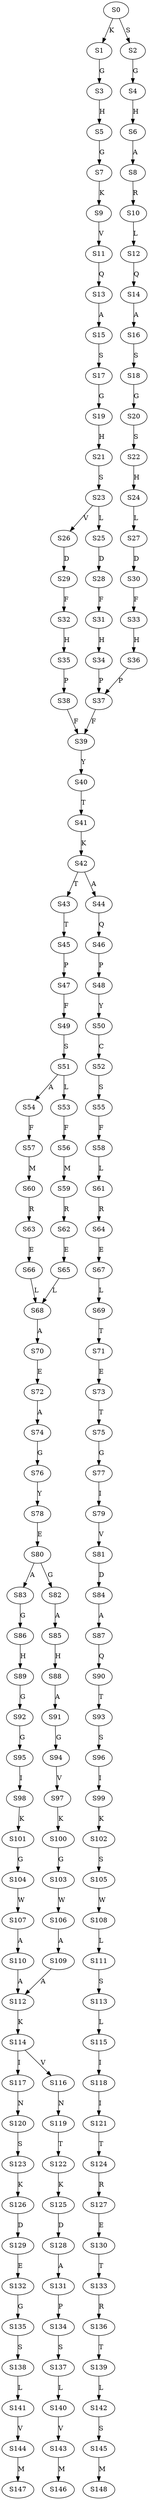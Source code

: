 strict digraph  {
	S0 -> S1 [ label = K ];
	S0 -> S2 [ label = S ];
	S1 -> S3 [ label = G ];
	S2 -> S4 [ label = G ];
	S3 -> S5 [ label = H ];
	S4 -> S6 [ label = H ];
	S5 -> S7 [ label = G ];
	S6 -> S8 [ label = A ];
	S7 -> S9 [ label = K ];
	S8 -> S10 [ label = R ];
	S9 -> S11 [ label = V ];
	S10 -> S12 [ label = L ];
	S11 -> S13 [ label = Q ];
	S12 -> S14 [ label = Q ];
	S13 -> S15 [ label = A ];
	S14 -> S16 [ label = A ];
	S15 -> S17 [ label = S ];
	S16 -> S18 [ label = S ];
	S17 -> S19 [ label = G ];
	S18 -> S20 [ label = G ];
	S19 -> S21 [ label = H ];
	S20 -> S22 [ label = S ];
	S21 -> S23 [ label = S ];
	S22 -> S24 [ label = H ];
	S23 -> S25 [ label = L ];
	S23 -> S26 [ label = V ];
	S24 -> S27 [ label = L ];
	S25 -> S28 [ label = D ];
	S26 -> S29 [ label = D ];
	S27 -> S30 [ label = D ];
	S28 -> S31 [ label = F ];
	S29 -> S32 [ label = F ];
	S30 -> S33 [ label = F ];
	S31 -> S34 [ label = H ];
	S32 -> S35 [ label = H ];
	S33 -> S36 [ label = H ];
	S34 -> S37 [ label = P ];
	S35 -> S38 [ label = P ];
	S36 -> S37 [ label = P ];
	S37 -> S39 [ label = F ];
	S38 -> S39 [ label = F ];
	S39 -> S40 [ label = Y ];
	S40 -> S41 [ label = T ];
	S41 -> S42 [ label = K ];
	S42 -> S43 [ label = T ];
	S42 -> S44 [ label = A ];
	S43 -> S45 [ label = T ];
	S44 -> S46 [ label = Q ];
	S45 -> S47 [ label = P ];
	S46 -> S48 [ label = P ];
	S47 -> S49 [ label = F ];
	S48 -> S50 [ label = Y ];
	S49 -> S51 [ label = S ];
	S50 -> S52 [ label = C ];
	S51 -> S53 [ label = L ];
	S51 -> S54 [ label = A ];
	S52 -> S55 [ label = S ];
	S53 -> S56 [ label = F ];
	S54 -> S57 [ label = F ];
	S55 -> S58 [ label = F ];
	S56 -> S59 [ label = M ];
	S57 -> S60 [ label = M ];
	S58 -> S61 [ label = L ];
	S59 -> S62 [ label = R ];
	S60 -> S63 [ label = R ];
	S61 -> S64 [ label = R ];
	S62 -> S65 [ label = E ];
	S63 -> S66 [ label = E ];
	S64 -> S67 [ label = E ];
	S65 -> S68 [ label = L ];
	S66 -> S68 [ label = L ];
	S67 -> S69 [ label = L ];
	S68 -> S70 [ label = A ];
	S69 -> S71 [ label = T ];
	S70 -> S72 [ label = E ];
	S71 -> S73 [ label = E ];
	S72 -> S74 [ label = A ];
	S73 -> S75 [ label = T ];
	S74 -> S76 [ label = G ];
	S75 -> S77 [ label = G ];
	S76 -> S78 [ label = Y ];
	S77 -> S79 [ label = I ];
	S78 -> S80 [ label = E ];
	S79 -> S81 [ label = V ];
	S80 -> S82 [ label = G ];
	S80 -> S83 [ label = A ];
	S81 -> S84 [ label = D ];
	S82 -> S85 [ label = A ];
	S83 -> S86 [ label = G ];
	S84 -> S87 [ label = A ];
	S85 -> S88 [ label = H ];
	S86 -> S89 [ label = H ];
	S87 -> S90 [ label = Q ];
	S88 -> S91 [ label = A ];
	S89 -> S92 [ label = G ];
	S90 -> S93 [ label = T ];
	S91 -> S94 [ label = G ];
	S92 -> S95 [ label = G ];
	S93 -> S96 [ label = S ];
	S94 -> S97 [ label = V ];
	S95 -> S98 [ label = I ];
	S96 -> S99 [ label = I ];
	S97 -> S100 [ label = K ];
	S98 -> S101 [ label = K ];
	S99 -> S102 [ label = K ];
	S100 -> S103 [ label = G ];
	S101 -> S104 [ label = G ];
	S102 -> S105 [ label = S ];
	S103 -> S106 [ label = W ];
	S104 -> S107 [ label = W ];
	S105 -> S108 [ label = W ];
	S106 -> S109 [ label = A ];
	S107 -> S110 [ label = A ];
	S108 -> S111 [ label = L ];
	S109 -> S112 [ label = A ];
	S110 -> S112 [ label = A ];
	S111 -> S113 [ label = S ];
	S112 -> S114 [ label = K ];
	S113 -> S115 [ label = L ];
	S114 -> S116 [ label = V ];
	S114 -> S117 [ label = I ];
	S115 -> S118 [ label = I ];
	S116 -> S119 [ label = N ];
	S117 -> S120 [ label = N ];
	S118 -> S121 [ label = I ];
	S119 -> S122 [ label = T ];
	S120 -> S123 [ label = S ];
	S121 -> S124 [ label = T ];
	S122 -> S125 [ label = K ];
	S123 -> S126 [ label = K ];
	S124 -> S127 [ label = R ];
	S125 -> S128 [ label = D ];
	S126 -> S129 [ label = D ];
	S127 -> S130 [ label = E ];
	S128 -> S131 [ label = A ];
	S129 -> S132 [ label = E ];
	S130 -> S133 [ label = T ];
	S131 -> S134 [ label = P ];
	S132 -> S135 [ label = G ];
	S133 -> S136 [ label = R ];
	S134 -> S137 [ label = S ];
	S135 -> S138 [ label = S ];
	S136 -> S139 [ label = T ];
	S137 -> S140 [ label = L ];
	S138 -> S141 [ label = L ];
	S139 -> S142 [ label = L ];
	S140 -> S143 [ label = V ];
	S141 -> S144 [ label = V ];
	S142 -> S145 [ label = S ];
	S143 -> S146 [ label = M ];
	S144 -> S147 [ label = M ];
	S145 -> S148 [ label = M ];
}
